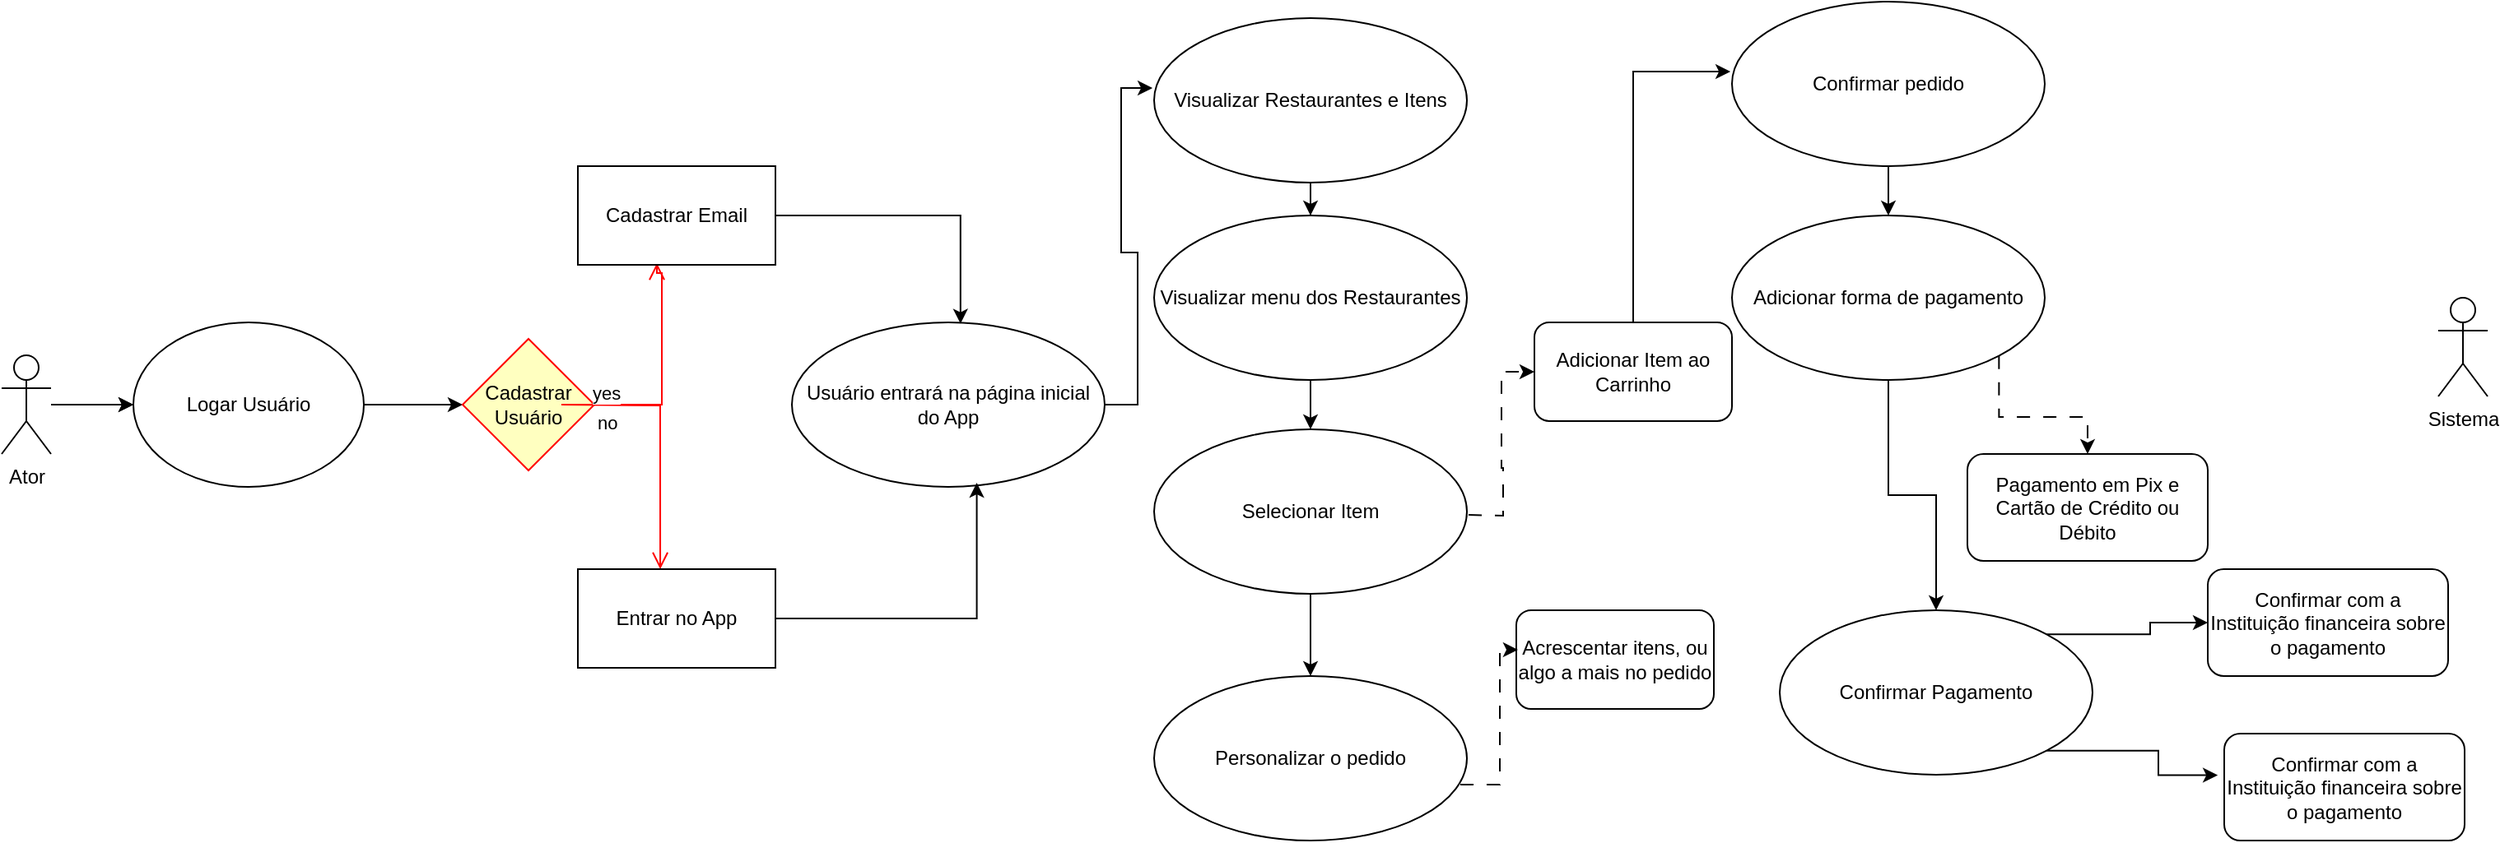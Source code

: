 <mxfile version="21.8.0" type="github">
  <diagram name="Página-1" id="Siy8xOpBqz3qNULBB8f6">
    <mxGraphModel dx="2581" dy="1025" grid="1" gridSize="10" guides="1" tooltips="1" connect="1" arrows="1" fold="1" page="1" pageScale="1" pageWidth="827" pageHeight="1169" math="0" shadow="0">
      <root>
        <mxCell id="0" />
        <mxCell id="1" parent="0" />
        <mxCell id="ca_CvSRww3O8yyWCPjLS-16" style="edgeStyle=orthogonalEdgeStyle;rounded=0;orthogonalLoop=1;jettySize=auto;html=1;" edge="1" parent="1" source="ca_CvSRww3O8yyWCPjLS-7" target="ca_CvSRww3O8yyWCPjLS-8">
          <mxGeometry relative="1" as="geometry" />
        </mxCell>
        <mxCell id="ca_CvSRww3O8yyWCPjLS-7" value="Visualizar Restaurantes e Itens" style="ellipse;whiteSpace=wrap;html=1;" vertex="1" parent="1">
          <mxGeometry x="-90" y="40" width="190" height="100" as="geometry" />
        </mxCell>
        <mxCell id="ca_CvSRww3O8yyWCPjLS-17" value="" style="edgeStyle=orthogonalEdgeStyle;rounded=0;orthogonalLoop=1;jettySize=auto;html=1;" edge="1" parent="1" source="ca_CvSRww3O8yyWCPjLS-8" target="ca_CvSRww3O8yyWCPjLS-9">
          <mxGeometry relative="1" as="geometry" />
        </mxCell>
        <mxCell id="ca_CvSRww3O8yyWCPjLS-8" value="Visualizar menu dos Restaurantes" style="ellipse;whiteSpace=wrap;html=1;" vertex="1" parent="1">
          <mxGeometry x="-90" y="160" width="190" height="100" as="geometry" />
        </mxCell>
        <mxCell id="ca_CvSRww3O8yyWCPjLS-22" style="edgeStyle=orthogonalEdgeStyle;rounded=0;orthogonalLoop=1;jettySize=auto;html=1;entryX=0.5;entryY=0;entryDx=0;entryDy=0;" edge="1" parent="1" source="ca_CvSRww3O8yyWCPjLS-9" target="ca_CvSRww3O8yyWCPjLS-10">
          <mxGeometry relative="1" as="geometry" />
        </mxCell>
        <mxCell id="ca_CvSRww3O8yyWCPjLS-9" value="Selecionar Item" style="ellipse;whiteSpace=wrap;html=1;" vertex="1" parent="1">
          <mxGeometry x="-90" y="290" width="190" height="100" as="geometry" />
        </mxCell>
        <mxCell id="ca_CvSRww3O8yyWCPjLS-10" value="Personalizar o pedido" style="ellipse;whiteSpace=wrap;html=1;" vertex="1" parent="1">
          <mxGeometry x="-90" y="440" width="190" height="100" as="geometry" />
        </mxCell>
        <mxCell id="ca_CvSRww3O8yyWCPjLS-23" style="edgeStyle=orthogonalEdgeStyle;rounded=0;orthogonalLoop=1;jettySize=auto;html=1;entryX=0;entryY=0.5;entryDx=0;entryDy=0;" edge="1" parent="1" source="ca_CvSRww3O8yyWCPjLS-12" target="ca_CvSRww3O8yyWCPjLS-14">
          <mxGeometry relative="1" as="geometry" />
        </mxCell>
        <mxCell id="ca_CvSRww3O8yyWCPjLS-48" style="edgeStyle=orthogonalEdgeStyle;rounded=0;orthogonalLoop=1;jettySize=auto;html=1;entryX=0;entryY=0.5;entryDx=0;entryDy=0;" edge="1" parent="1" source="ca_CvSRww3O8yyWCPjLS-12" target="ca_CvSRww3O8yyWCPjLS-14">
          <mxGeometry relative="1" as="geometry" />
        </mxCell>
        <mxCell id="ca_CvSRww3O8yyWCPjLS-12" value="Ator" style="shape=umlActor;verticalLabelPosition=bottom;verticalAlign=top;html=1;outlineConnect=0;" vertex="1" parent="1">
          <mxGeometry x="-790" y="245" width="30" height="60" as="geometry" />
        </mxCell>
        <mxCell id="ca_CvSRww3O8yyWCPjLS-28" style="edgeStyle=orthogonalEdgeStyle;rounded=0;orthogonalLoop=1;jettySize=auto;html=1;entryX=0;entryY=0.5;entryDx=0;entryDy=0;" edge="1" parent="1" source="ca_CvSRww3O8yyWCPjLS-14" target="ca_CvSRww3O8yyWCPjLS-24">
          <mxGeometry relative="1" as="geometry" />
        </mxCell>
        <mxCell id="ca_CvSRww3O8yyWCPjLS-14" value="Logar Usuário" style="ellipse;whiteSpace=wrap;html=1;" vertex="1" parent="1">
          <mxGeometry x="-710" y="225" width="140" height="100" as="geometry" />
        </mxCell>
        <mxCell id="ca_CvSRww3O8yyWCPjLS-18" value="Adicionar Item ao Carrinho" style="rounded=1;whiteSpace=wrap;html=1;" vertex="1" parent="1">
          <mxGeometry x="141" y="225" width="120" height="60" as="geometry" />
        </mxCell>
        <mxCell id="ca_CvSRww3O8yyWCPjLS-24" value="Cadastrar Usuário" style="rhombus;whiteSpace=wrap;html=1;fontColor=#000000;fillColor=#ffffc0;strokeColor=#ff0000;" vertex="1" parent="1">
          <mxGeometry x="-510" y="235" width="80" height="80" as="geometry" />
        </mxCell>
        <mxCell id="ca_CvSRww3O8yyWCPjLS-25" value="no" style="edgeStyle=orthogonalEdgeStyle;html=1;align=left;verticalAlign=bottom;endArrow=open;endSize=8;strokeColor=#ff0000;rounded=0;entryX=0.417;entryY=0;entryDx=0;entryDy=0;entryPerimeter=0;" edge="1" parent="1" target="ca_CvSRww3O8yyWCPjLS-33">
          <mxGeometry x="-0.748" y="-20" relative="1" as="geometry">
            <mxPoint x="-390" y="365" as="targetPoint" />
            <mxPoint x="-450" y="275" as="sourcePoint" />
            <mxPoint as="offset" />
          </mxGeometry>
        </mxCell>
        <mxCell id="ca_CvSRww3O8yyWCPjLS-26" value="yes" style="edgeStyle=orthogonalEdgeStyle;html=1;align=left;verticalAlign=top;endArrow=open;endSize=8;strokeColor=#ff0000;rounded=0;entryX=0.4;entryY=0.983;entryDx=0;entryDy=0;entryPerimeter=0;" edge="1" parent="1" target="ca_CvSRww3O8yyWCPjLS-32">
          <mxGeometry x="-0.78" y="20" relative="1" as="geometry">
            <mxPoint x="-390" y="195" as="targetPoint" />
            <mxPoint x="-450" y="275" as="sourcePoint" />
            <Array as="points">
              <mxPoint x="-389" y="275" />
              <mxPoint x="-389" y="195" />
              <mxPoint x="-392" y="195" />
            </Array>
            <mxPoint as="offset" />
          </mxGeometry>
        </mxCell>
        <mxCell id="ca_CvSRww3O8yyWCPjLS-32" value="Cadastrar Email" style="rounded=0;whiteSpace=wrap;html=1;" vertex="1" parent="1">
          <mxGeometry x="-440" y="130" width="120" height="60" as="geometry" />
        </mxCell>
        <mxCell id="ca_CvSRww3O8yyWCPjLS-33" value="Entrar no App" style="rounded=0;whiteSpace=wrap;html=1;" vertex="1" parent="1">
          <mxGeometry x="-440" y="375" width="120" height="60" as="geometry" />
        </mxCell>
        <mxCell id="ca_CvSRww3O8yyWCPjLS-35" value="Acrescentar itens, ou algo a mais no pedido" style="rounded=1;whiteSpace=wrap;html=1;" vertex="1" parent="1">
          <mxGeometry x="130" y="400" width="120" height="60" as="geometry" />
        </mxCell>
        <mxCell id="ca_CvSRww3O8yyWCPjLS-36" style="edgeStyle=orthogonalEdgeStyle;rounded=0;orthogonalLoop=1;jettySize=auto;html=1;exitX=0.979;exitY=0.66;exitDx=0;exitDy=0;strokeColor=default;dashed=1;dashPattern=8 8;exitPerimeter=0;entryX=0.008;entryY=0.4;entryDx=0;entryDy=0;entryPerimeter=0;" edge="1" parent="1" source="ca_CvSRww3O8yyWCPjLS-10" target="ca_CvSRww3O8yyWCPjLS-35">
          <mxGeometry relative="1" as="geometry">
            <mxPoint x="132.25" y="541" as="sourcePoint" />
            <mxPoint x="191" y="506" as="targetPoint" />
          </mxGeometry>
        </mxCell>
        <mxCell id="ca_CvSRww3O8yyWCPjLS-37" value="Sistema" style="shape=umlActor;verticalLabelPosition=bottom;verticalAlign=top;html=1;outlineConnect=0;" vertex="1" parent="1">
          <mxGeometry x="690" y="210" width="30" height="60" as="geometry" />
        </mxCell>
        <mxCell id="ca_CvSRww3O8yyWCPjLS-38" style="edgeStyle=orthogonalEdgeStyle;rounded=0;orthogonalLoop=1;jettySize=auto;html=1;exitX=0.979;exitY=0.66;exitDx=0;exitDy=0;strokeColor=default;dashed=1;dashPattern=8 8;exitPerimeter=0;entryX=0;entryY=0.5;entryDx=0;entryDy=0;" edge="1" parent="1" target="ca_CvSRww3O8yyWCPjLS-18">
          <mxGeometry relative="1" as="geometry">
            <mxPoint x="101" y="342" as="sourcePoint" />
            <mxPoint x="137" y="270" as="targetPoint" />
          </mxGeometry>
        </mxCell>
        <mxCell id="ca_CvSRww3O8yyWCPjLS-41" value="Usuário entrará na página inicial do App" style="ellipse;whiteSpace=wrap;html=1;" vertex="1" parent="1">
          <mxGeometry x="-310" y="225" width="190" height="100" as="geometry" />
        </mxCell>
        <mxCell id="ca_CvSRww3O8yyWCPjLS-45" style="edgeStyle=orthogonalEdgeStyle;rounded=0;orthogonalLoop=1;jettySize=auto;html=1;entryX=0.539;entryY=0.008;entryDx=0;entryDy=0;entryPerimeter=0;" edge="1" parent="1" source="ca_CvSRww3O8yyWCPjLS-32" target="ca_CvSRww3O8yyWCPjLS-41">
          <mxGeometry relative="1" as="geometry" />
        </mxCell>
        <mxCell id="ca_CvSRww3O8yyWCPjLS-46" style="edgeStyle=orthogonalEdgeStyle;rounded=0;orthogonalLoop=1;jettySize=auto;html=1;exitX=1;exitY=0.5;exitDx=0;exitDy=0;entryX=0.591;entryY=0.975;entryDx=0;entryDy=0;entryPerimeter=0;" edge="1" parent="1" source="ca_CvSRww3O8yyWCPjLS-33" target="ca_CvSRww3O8yyWCPjLS-41">
          <mxGeometry relative="1" as="geometry" />
        </mxCell>
        <mxCell id="ca_CvSRww3O8yyWCPjLS-47" style="edgeStyle=orthogonalEdgeStyle;rounded=0;orthogonalLoop=1;jettySize=auto;html=1;entryX=-0.005;entryY=0.425;entryDx=0;entryDy=0;entryPerimeter=0;" edge="1" parent="1" source="ca_CvSRww3O8yyWCPjLS-41" target="ca_CvSRww3O8yyWCPjLS-7">
          <mxGeometry relative="1" as="geometry" />
        </mxCell>
        <mxCell id="ca_CvSRww3O8yyWCPjLS-53" value="" style="edgeStyle=orthogonalEdgeStyle;rounded=0;orthogonalLoop=1;jettySize=auto;html=1;" edge="1" parent="1" source="ca_CvSRww3O8yyWCPjLS-49" target="ca_CvSRww3O8yyWCPjLS-52">
          <mxGeometry relative="1" as="geometry" />
        </mxCell>
        <mxCell id="ca_CvSRww3O8yyWCPjLS-49" value="Confirmar pedido" style="ellipse;whiteSpace=wrap;html=1;" vertex="1" parent="1">
          <mxGeometry x="261" y="30" width="190" height="100" as="geometry" />
        </mxCell>
        <mxCell id="ca_CvSRww3O8yyWCPjLS-51" style="edgeStyle=orthogonalEdgeStyle;rounded=0;orthogonalLoop=1;jettySize=auto;html=1;entryX=-0.005;entryY=0.425;entryDx=0;entryDy=0;entryPerimeter=0;" edge="1" parent="1" source="ca_CvSRww3O8yyWCPjLS-18" target="ca_CvSRww3O8yyWCPjLS-49">
          <mxGeometry relative="1" as="geometry" />
        </mxCell>
        <mxCell id="ca_CvSRww3O8yyWCPjLS-54" style="edgeStyle=orthogonalEdgeStyle;rounded=0;orthogonalLoop=1;jettySize=auto;html=1;exitX=1;exitY=1;exitDx=0;exitDy=0;entryX=0.5;entryY=0;entryDx=0;entryDy=0;dashed=1;dashPattern=8 8;" edge="1" parent="1" source="ca_CvSRww3O8yyWCPjLS-52" target="ca_CvSRww3O8yyWCPjLS-55">
          <mxGeometry relative="1" as="geometry">
            <mxPoint x="470" y="280" as="targetPoint" />
          </mxGeometry>
        </mxCell>
        <mxCell id="ca_CvSRww3O8yyWCPjLS-60" value="" style="edgeStyle=orthogonalEdgeStyle;rounded=0;orthogonalLoop=1;jettySize=auto;html=1;" edge="1" parent="1" source="ca_CvSRww3O8yyWCPjLS-52" target="ca_CvSRww3O8yyWCPjLS-59">
          <mxGeometry relative="1" as="geometry" />
        </mxCell>
        <mxCell id="ca_CvSRww3O8yyWCPjLS-52" value="Adicionar forma de pagamento" style="ellipse;whiteSpace=wrap;html=1;" vertex="1" parent="1">
          <mxGeometry x="261" y="160" width="190" height="100" as="geometry" />
        </mxCell>
        <mxCell id="ca_CvSRww3O8yyWCPjLS-55" value="Pagamento em Pix e Cartão de Crédito ou Débito" style="rounded=1;whiteSpace=wrap;html=1;" vertex="1" parent="1">
          <mxGeometry x="404" y="305" width="146" height="65" as="geometry" />
        </mxCell>
        <mxCell id="ca_CvSRww3O8yyWCPjLS-61" style="edgeStyle=orthogonalEdgeStyle;rounded=0;orthogonalLoop=1;jettySize=auto;html=1;exitX=1;exitY=0;exitDx=0;exitDy=0;entryX=0;entryY=0.5;entryDx=0;entryDy=0;" edge="1" parent="1" source="ca_CvSRww3O8yyWCPjLS-59" target="ca_CvSRww3O8yyWCPjLS-63">
          <mxGeometry relative="1" as="geometry">
            <mxPoint x="540" y="400" as="targetPoint" />
          </mxGeometry>
        </mxCell>
        <mxCell id="ca_CvSRww3O8yyWCPjLS-62" style="edgeStyle=orthogonalEdgeStyle;rounded=0;orthogonalLoop=1;jettySize=auto;html=1;exitX=1;exitY=1;exitDx=0;exitDy=0;entryX=-0.027;entryY=0.389;entryDx=0;entryDy=0;entryPerimeter=0;" edge="1" parent="1" source="ca_CvSRww3O8yyWCPjLS-59" target="ca_CvSRww3O8yyWCPjLS-64">
          <mxGeometry relative="1" as="geometry">
            <mxPoint x="540" y="500" as="targetPoint" />
          </mxGeometry>
        </mxCell>
        <mxCell id="ca_CvSRww3O8yyWCPjLS-59" value="Confirmar Pagamento" style="ellipse;whiteSpace=wrap;html=1;" vertex="1" parent="1">
          <mxGeometry x="290" y="400" width="190" height="100" as="geometry" />
        </mxCell>
        <mxCell id="ca_CvSRww3O8yyWCPjLS-63" value="Confirmar com a Instituição financeira sobre o pagamento" style="rounded=1;whiteSpace=wrap;html=1;" vertex="1" parent="1">
          <mxGeometry x="550" y="375" width="146" height="65" as="geometry" />
        </mxCell>
        <mxCell id="ca_CvSRww3O8yyWCPjLS-64" value="Confirmar com a Instituição financeira sobre o pagamento" style="rounded=1;whiteSpace=wrap;html=1;" vertex="1" parent="1">
          <mxGeometry x="560" y="475" width="146" height="65" as="geometry" />
        </mxCell>
      </root>
    </mxGraphModel>
  </diagram>
</mxfile>
